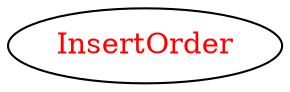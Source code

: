 digraph dependencyGraph {
 concentrate=true;
 ranksep="2.0";
 rankdir="LR"; 
 splines="ortho";
"InsertOrder" [fontcolor="red"];
}